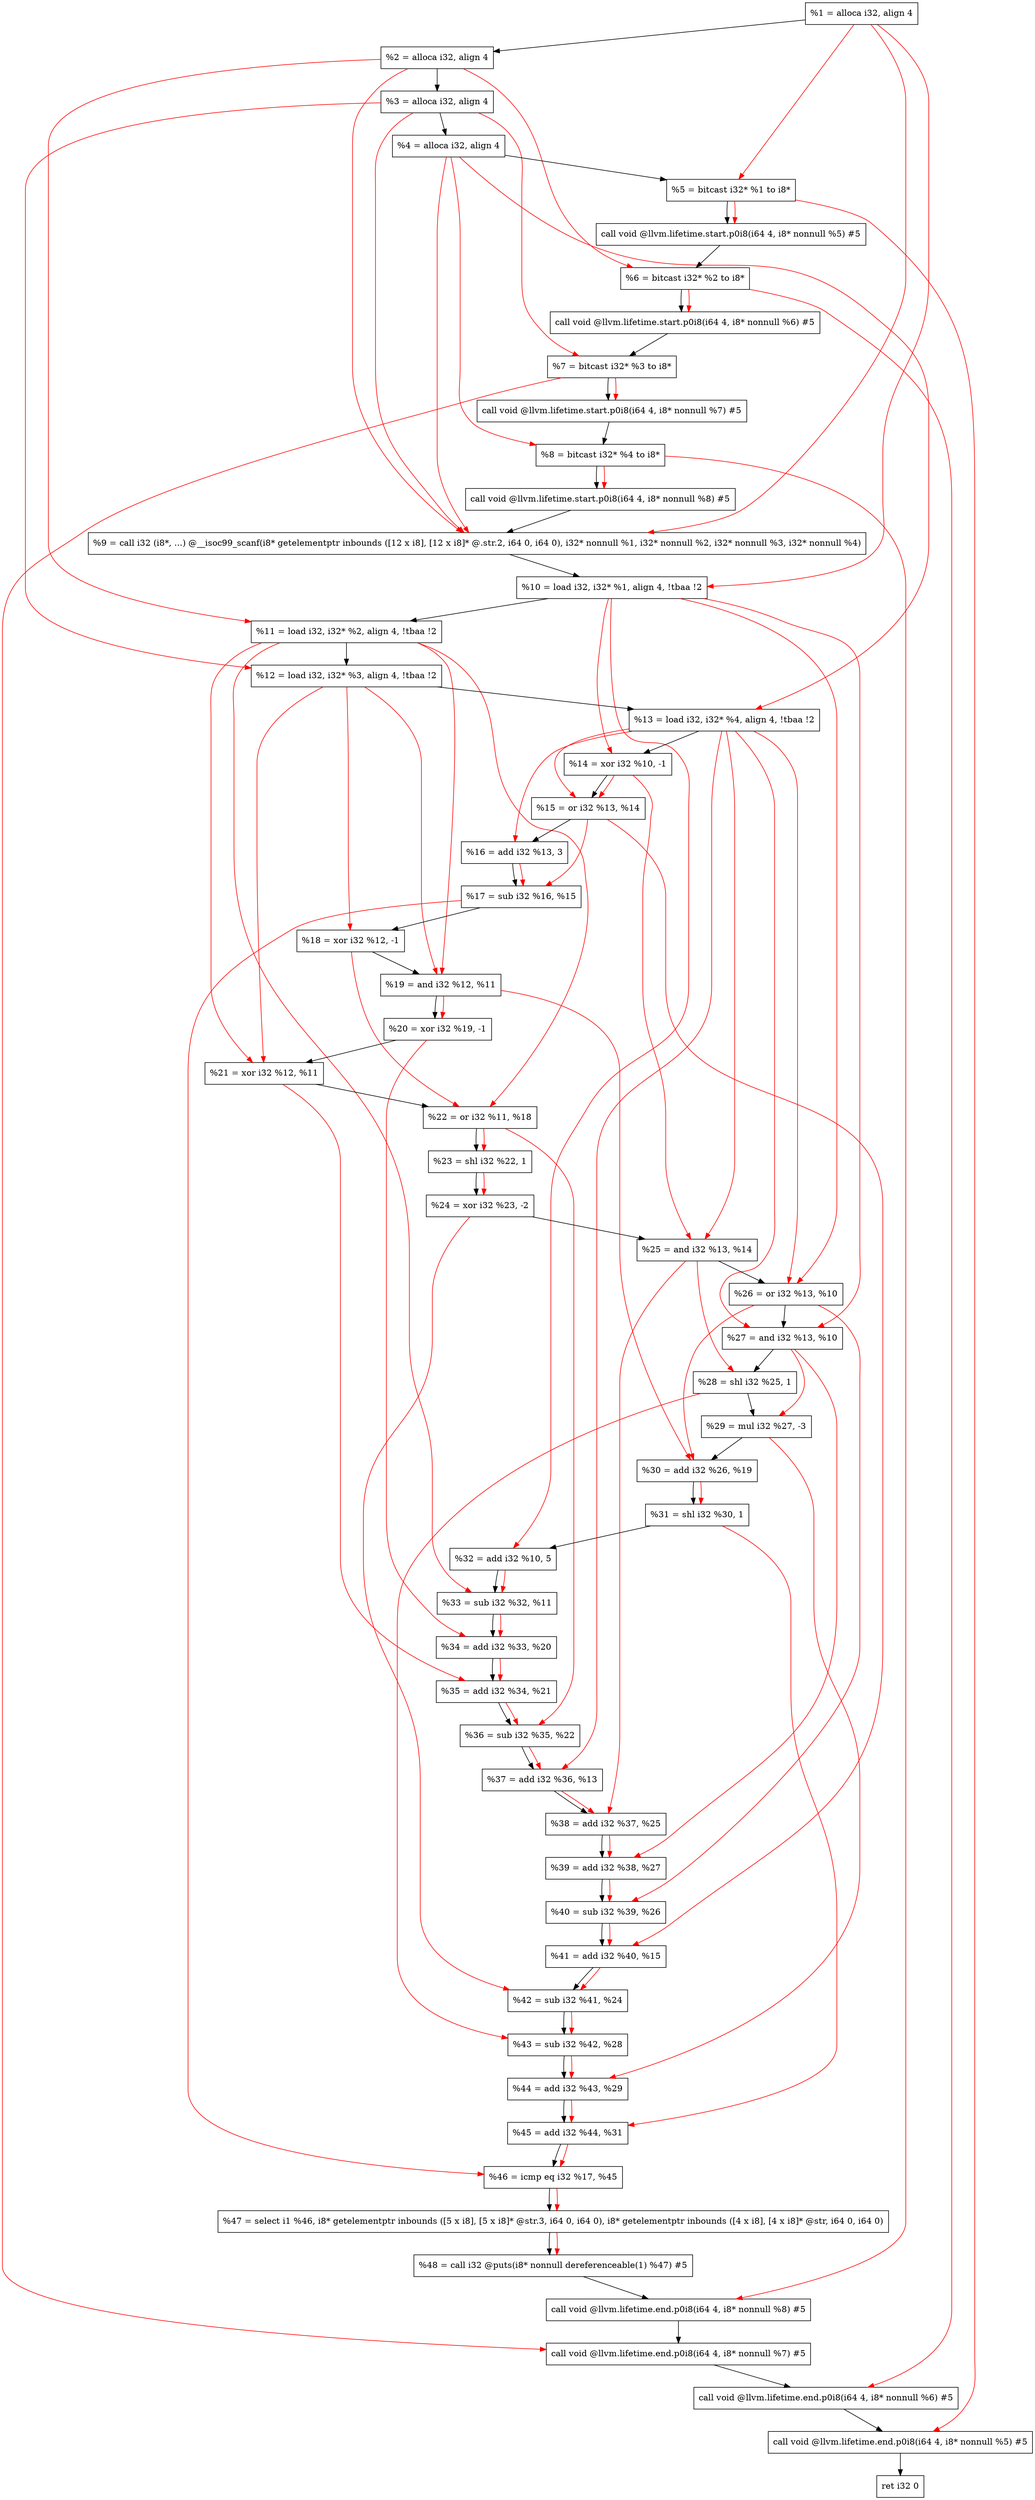 digraph "DFG for'main' function" {
	Node0x2359788[shape=record, label="  %1 = alloca i32, align 4"];
	Node0x2359808[shape=record, label="  %2 = alloca i32, align 4"];
	Node0x2359898[shape=record, label="  %3 = alloca i32, align 4"];
	Node0x23598f8[shape=record, label="  %4 = alloca i32, align 4"];
	Node0x23599a8[shape=record, label="  %5 = bitcast i32* %1 to i8*"];
	Node0x2359dd8[shape=record, label="  call void @llvm.lifetime.start.p0i8(i64 4, i8* nonnull %5) #5"];
	Node0x2359eb8[shape=record, label="  %6 = bitcast i32* %2 to i8*"];
	Node0x2359fb8[shape=record, label="  call void @llvm.lifetime.start.p0i8(i64 4, i8* nonnull %6) #5"];
	Node0x235a078[shape=record, label="  %7 = bitcast i32* %3 to i8*"];
	Node0x235a128[shape=record, label="  call void @llvm.lifetime.start.p0i8(i64 4, i8* nonnull %7) #5"];
	Node0x235a1e8[shape=record, label="  %8 = bitcast i32* %4 to i8*"];
	Node0x235a298[shape=record, label="  call void @llvm.lifetime.start.p0i8(i64 4, i8* nonnull %8) #5"];
	Node0x23549f0[shape=record, label="  %9 = call i32 (i8*, ...) @__isoc99_scanf(i8* getelementptr inbounds ([12 x i8], [12 x i8]* @.str.2, i64 0, i64 0), i32* nonnull %1, i32* nonnull %2, i32* nonnull %3, i32* nonnull %4)"];
	Node0x235a498[shape=record, label="  %10 = load i32, i32* %1, align 4, !tbaa !2"];
	Node0x235b408[shape=record, label="  %11 = load i32, i32* %2, align 4, !tbaa !2"];
	Node0x235ba78[shape=record, label="  %12 = load i32, i32* %3, align 4, !tbaa !2"];
	Node0x235bad8[shape=record, label="  %13 = load i32, i32* %4, align 4, !tbaa !2"];
	Node0x235bb50[shape=record, label="  %14 = xor i32 %10, -1"];
	Node0x235bbc0[shape=record, label="  %15 = or i32 %13, %14"];
	Node0x235bc30[shape=record, label="  %16 = add i32 %13, 3"];
	Node0x235bca0[shape=record, label="  %17 = sub i32 %16, %15"];
	Node0x235bd10[shape=record, label="  %18 = xor i32 %12, -1"];
	Node0x235bd80[shape=record, label="  %19 = and i32 %12, %11"];
	Node0x235bdf0[shape=record, label="  %20 = xor i32 %19, -1"];
	Node0x235be60[shape=record, label="  %21 = xor i32 %12, %11"];
	Node0x235bed0[shape=record, label="  %22 = or i32 %11, %18"];
	Node0x235bf40[shape=record, label="  %23 = shl i32 %22, 1"];
	Node0x235bfb0[shape=record, label="  %24 = xor i32 %23, -2"];
	Node0x235c020[shape=record, label="  %25 = and i32 %13, %14"];
	Node0x235c090[shape=record, label="  %26 = or i32 %13, %10"];
	Node0x235c100[shape=record, label="  %27 = and i32 %13, %10"];
	Node0x235c170[shape=record, label="  %28 = shl i32 %25, 1"];
	Node0x235c1e0[shape=record, label="  %29 = mul i32 %27, -3"];
	Node0x235c250[shape=record, label="  %30 = add i32 %26, %19"];
	Node0x235c2c0[shape=record, label="  %31 = shl i32 %30, 1"];
	Node0x235c330[shape=record, label="  %32 = add i32 %10, 5"];
	Node0x235c3a0[shape=record, label="  %33 = sub i32 %32, %11"];
	Node0x235c410[shape=record, label="  %34 = add i32 %33, %20"];
	Node0x235c480[shape=record, label="  %35 = add i32 %34, %21"];
	Node0x235c4f0[shape=record, label="  %36 = sub i32 %35, %22"];
	Node0x235c560[shape=record, label="  %37 = add i32 %36, %13"];
	Node0x235c5d0[shape=record, label="  %38 = add i32 %37, %25"];
	Node0x235c640[shape=record, label="  %39 = add i32 %38, %27"];
	Node0x235c6b0[shape=record, label="  %40 = sub i32 %39, %26"];
	Node0x235c720[shape=record, label="  %41 = add i32 %40, %15"];
	Node0x235c790[shape=record, label="  %42 = sub i32 %41, %24"];
	Node0x235c800[shape=record, label="  %43 = sub i32 %42, %28"];
	Node0x235c870[shape=record, label="  %44 = add i32 %43, %29"];
	Node0x235c8e0[shape=record, label="  %45 = add i32 %44, %31"];
	Node0x235c950[shape=record, label="  %46 = icmp eq i32 %17, %45"];
	Node0x22f98b8[shape=record, label="  %47 = select i1 %46, i8* getelementptr inbounds ([5 x i8], [5 x i8]* @str.3, i64 0, i64 0), i8* getelementptr inbounds ([4 x i8], [4 x i8]* @str, i64 0, i64 0)"];
	Node0x235c9e0[shape=record, label="  %48 = call i32 @puts(i8* nonnull dereferenceable(1) %47) #5"];
	Node0x235cc88[shape=record, label="  call void @llvm.lifetime.end.p0i8(i64 4, i8* nonnull %8) #5"];
	Node0x235cde8[shape=record, label="  call void @llvm.lifetime.end.p0i8(i64 4, i8* nonnull %7) #5"];
	Node0x235cef8[shape=record, label="  call void @llvm.lifetime.end.p0i8(i64 4, i8* nonnull %6) #5"];
	Node0x235d008[shape=record, label="  call void @llvm.lifetime.end.p0i8(i64 4, i8* nonnull %5) #5"];
	Node0x235d0c8[shape=record, label="  ret i32 0"];
	Node0x2359788 -> Node0x2359808;
	Node0x2359808 -> Node0x2359898;
	Node0x2359898 -> Node0x23598f8;
	Node0x23598f8 -> Node0x23599a8;
	Node0x23599a8 -> Node0x2359dd8;
	Node0x2359dd8 -> Node0x2359eb8;
	Node0x2359eb8 -> Node0x2359fb8;
	Node0x2359fb8 -> Node0x235a078;
	Node0x235a078 -> Node0x235a128;
	Node0x235a128 -> Node0x235a1e8;
	Node0x235a1e8 -> Node0x235a298;
	Node0x235a298 -> Node0x23549f0;
	Node0x23549f0 -> Node0x235a498;
	Node0x235a498 -> Node0x235b408;
	Node0x235b408 -> Node0x235ba78;
	Node0x235ba78 -> Node0x235bad8;
	Node0x235bad8 -> Node0x235bb50;
	Node0x235bb50 -> Node0x235bbc0;
	Node0x235bbc0 -> Node0x235bc30;
	Node0x235bc30 -> Node0x235bca0;
	Node0x235bca0 -> Node0x235bd10;
	Node0x235bd10 -> Node0x235bd80;
	Node0x235bd80 -> Node0x235bdf0;
	Node0x235bdf0 -> Node0x235be60;
	Node0x235be60 -> Node0x235bed0;
	Node0x235bed0 -> Node0x235bf40;
	Node0x235bf40 -> Node0x235bfb0;
	Node0x235bfb0 -> Node0x235c020;
	Node0x235c020 -> Node0x235c090;
	Node0x235c090 -> Node0x235c100;
	Node0x235c100 -> Node0x235c170;
	Node0x235c170 -> Node0x235c1e0;
	Node0x235c1e0 -> Node0x235c250;
	Node0x235c250 -> Node0x235c2c0;
	Node0x235c2c0 -> Node0x235c330;
	Node0x235c330 -> Node0x235c3a0;
	Node0x235c3a0 -> Node0x235c410;
	Node0x235c410 -> Node0x235c480;
	Node0x235c480 -> Node0x235c4f0;
	Node0x235c4f0 -> Node0x235c560;
	Node0x235c560 -> Node0x235c5d0;
	Node0x235c5d0 -> Node0x235c640;
	Node0x235c640 -> Node0x235c6b0;
	Node0x235c6b0 -> Node0x235c720;
	Node0x235c720 -> Node0x235c790;
	Node0x235c790 -> Node0x235c800;
	Node0x235c800 -> Node0x235c870;
	Node0x235c870 -> Node0x235c8e0;
	Node0x235c8e0 -> Node0x235c950;
	Node0x235c950 -> Node0x22f98b8;
	Node0x22f98b8 -> Node0x235c9e0;
	Node0x235c9e0 -> Node0x235cc88;
	Node0x235cc88 -> Node0x235cde8;
	Node0x235cde8 -> Node0x235cef8;
	Node0x235cef8 -> Node0x235d008;
	Node0x235d008 -> Node0x235d0c8;
edge [color=red]
	Node0x2359788 -> Node0x23599a8;
	Node0x23599a8 -> Node0x2359dd8;
	Node0x2359808 -> Node0x2359eb8;
	Node0x2359eb8 -> Node0x2359fb8;
	Node0x2359898 -> Node0x235a078;
	Node0x235a078 -> Node0x235a128;
	Node0x23598f8 -> Node0x235a1e8;
	Node0x235a1e8 -> Node0x235a298;
	Node0x2359788 -> Node0x23549f0;
	Node0x2359808 -> Node0x23549f0;
	Node0x2359898 -> Node0x23549f0;
	Node0x23598f8 -> Node0x23549f0;
	Node0x2359788 -> Node0x235a498;
	Node0x2359808 -> Node0x235b408;
	Node0x2359898 -> Node0x235ba78;
	Node0x23598f8 -> Node0x235bad8;
	Node0x235a498 -> Node0x235bb50;
	Node0x235bad8 -> Node0x235bbc0;
	Node0x235bb50 -> Node0x235bbc0;
	Node0x235bad8 -> Node0x235bc30;
	Node0x235bc30 -> Node0x235bca0;
	Node0x235bbc0 -> Node0x235bca0;
	Node0x235ba78 -> Node0x235bd10;
	Node0x235ba78 -> Node0x235bd80;
	Node0x235b408 -> Node0x235bd80;
	Node0x235bd80 -> Node0x235bdf0;
	Node0x235ba78 -> Node0x235be60;
	Node0x235b408 -> Node0x235be60;
	Node0x235b408 -> Node0x235bed0;
	Node0x235bd10 -> Node0x235bed0;
	Node0x235bed0 -> Node0x235bf40;
	Node0x235bf40 -> Node0x235bfb0;
	Node0x235bad8 -> Node0x235c020;
	Node0x235bb50 -> Node0x235c020;
	Node0x235bad8 -> Node0x235c090;
	Node0x235a498 -> Node0x235c090;
	Node0x235bad8 -> Node0x235c100;
	Node0x235a498 -> Node0x235c100;
	Node0x235c020 -> Node0x235c170;
	Node0x235c100 -> Node0x235c1e0;
	Node0x235c090 -> Node0x235c250;
	Node0x235bd80 -> Node0x235c250;
	Node0x235c250 -> Node0x235c2c0;
	Node0x235a498 -> Node0x235c330;
	Node0x235c330 -> Node0x235c3a0;
	Node0x235b408 -> Node0x235c3a0;
	Node0x235c3a0 -> Node0x235c410;
	Node0x235bdf0 -> Node0x235c410;
	Node0x235c410 -> Node0x235c480;
	Node0x235be60 -> Node0x235c480;
	Node0x235c480 -> Node0x235c4f0;
	Node0x235bed0 -> Node0x235c4f0;
	Node0x235c4f0 -> Node0x235c560;
	Node0x235bad8 -> Node0x235c560;
	Node0x235c560 -> Node0x235c5d0;
	Node0x235c020 -> Node0x235c5d0;
	Node0x235c5d0 -> Node0x235c640;
	Node0x235c100 -> Node0x235c640;
	Node0x235c640 -> Node0x235c6b0;
	Node0x235c090 -> Node0x235c6b0;
	Node0x235c6b0 -> Node0x235c720;
	Node0x235bbc0 -> Node0x235c720;
	Node0x235c720 -> Node0x235c790;
	Node0x235bfb0 -> Node0x235c790;
	Node0x235c790 -> Node0x235c800;
	Node0x235c170 -> Node0x235c800;
	Node0x235c800 -> Node0x235c870;
	Node0x235c1e0 -> Node0x235c870;
	Node0x235c870 -> Node0x235c8e0;
	Node0x235c2c0 -> Node0x235c8e0;
	Node0x235bca0 -> Node0x235c950;
	Node0x235c8e0 -> Node0x235c950;
	Node0x235c950 -> Node0x22f98b8;
	Node0x22f98b8 -> Node0x235c9e0;
	Node0x235a1e8 -> Node0x235cc88;
	Node0x235a078 -> Node0x235cde8;
	Node0x2359eb8 -> Node0x235cef8;
	Node0x23599a8 -> Node0x235d008;
}
